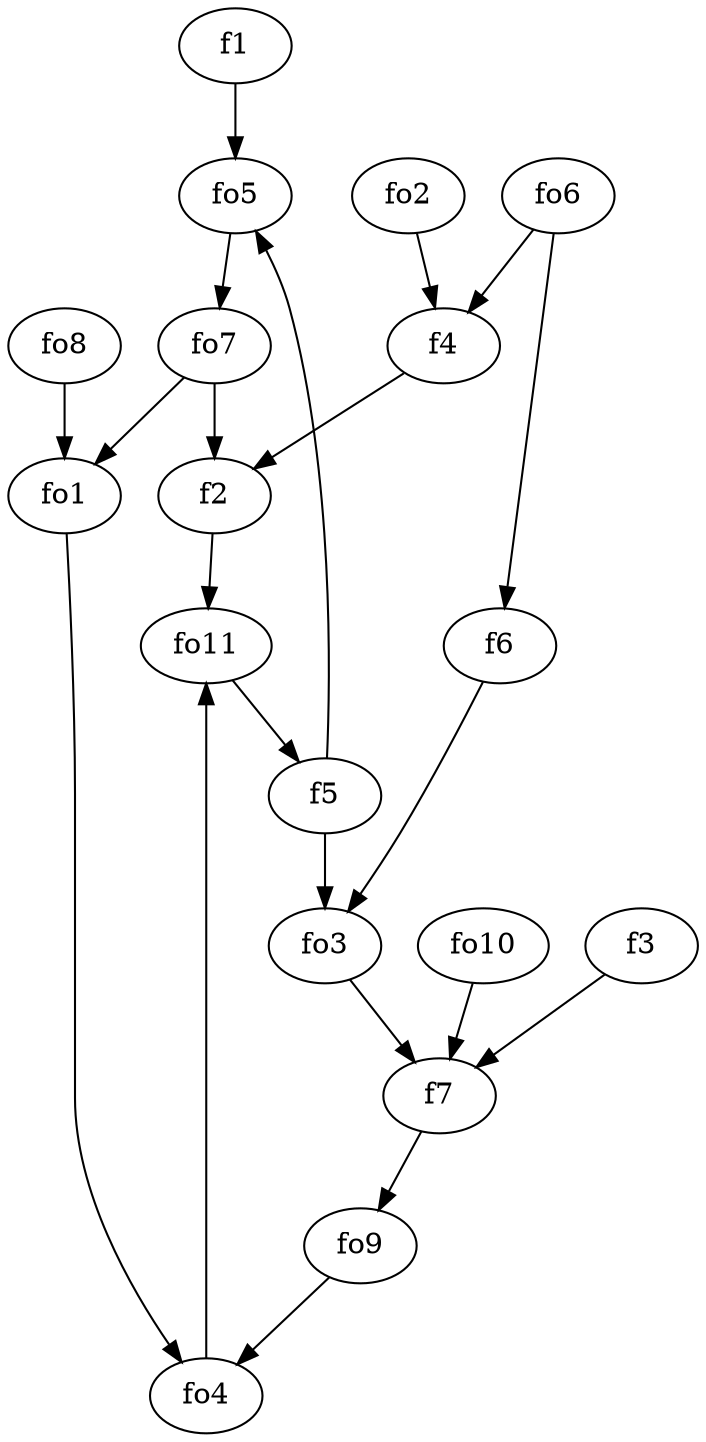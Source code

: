 strict digraph  {
f1;
f2;
f3;
f4;
f5;
f6;
f7;
fo1;
fo2;
fo3;
fo4;
fo5;
fo6;
fo7;
fo8;
fo9;
fo10;
fo11;
f1 -> fo5  [weight=2];
f2 -> fo11  [weight=2];
f3 -> f7  [weight=2];
f4 -> f2  [weight=2];
f5 -> fo5  [weight=2];
f5 -> fo3  [weight=2];
f6 -> fo3  [weight=2];
f7 -> fo9  [weight=2];
fo1 -> fo4  [weight=2];
fo2 -> f4  [weight=2];
fo3 -> f7  [weight=2];
fo4 -> fo11  [weight=2];
fo5 -> fo7  [weight=2];
fo6 -> f6  [weight=2];
fo6 -> f4  [weight=2];
fo7 -> fo1  [weight=2];
fo7 -> f2  [weight=2];
fo8 -> fo1  [weight=2];
fo9 -> fo4  [weight=2];
fo10 -> f7  [weight=2];
fo11 -> f5  [weight=2];
}
